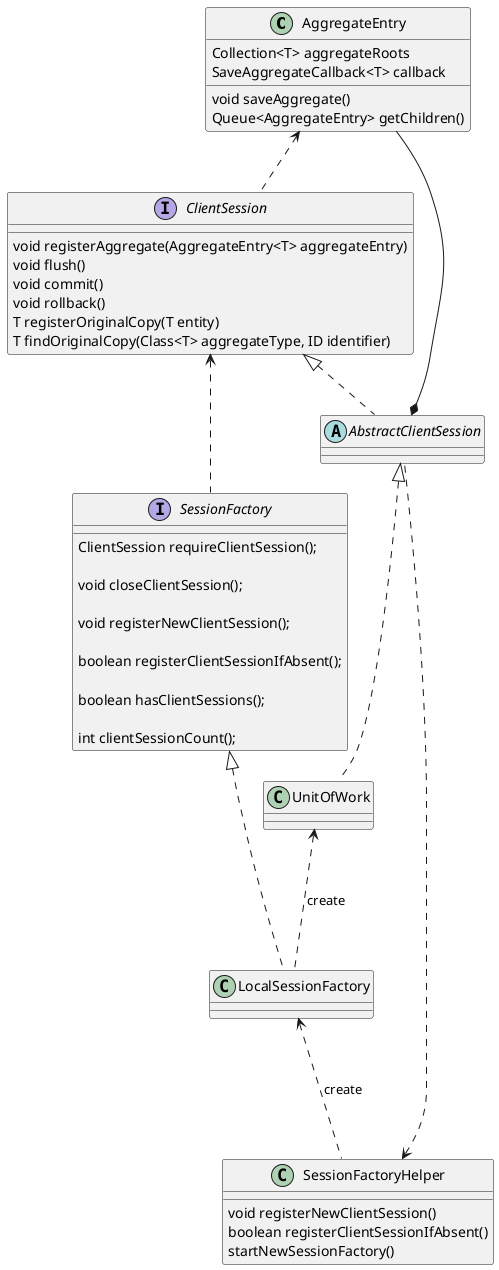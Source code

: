@startuml
'https://plantuml.com/class-diagram

class AggregateEntry {
Collection<T> aggregateRoots
SaveAggregateCallback<T> callback

void saveAggregate()
Queue<AggregateEntry> getChildren()
}

interface ClientSession {
    void registerAggregate(AggregateEntry<T> aggregateEntry)
    void flush()
    void commit()
    void rollback()
    T registerOriginalCopy(T entity)
    T findOriginalCopy(Class<T> aggregateType, ID identifier)
}
AggregateEntry <.. ClientSession

abstract class AbstractClientSession {
}

ClientSession <|.. AbstractClientSession
AbstractClientSession *-- AggregateEntry

class UnitOfWork
AbstractClientSession <|.. UnitOfWork

interface SessionFactory {
    ClientSession requireClientSession();

    void closeClientSession();

    void registerNewClientSession();

    boolean registerClientSessionIfAbsent();

    boolean hasClientSessions();

    int clientSessionCount();
}
ClientSession <.. SessionFactory

class LocalSessionFactory
SessionFactory <|.. LocalSessionFactory
UnitOfWork <... LocalSessionFactory: create

class SessionFactoryHelper {
  void registerNewClientSession()
  boolean registerClientSessionIfAbsent()
  startNewSessionFactory()
}
SessionFactoryHelper <.. AbstractClientSession
LocalSessionFactory <... SessionFactoryHelper: create






@enduml